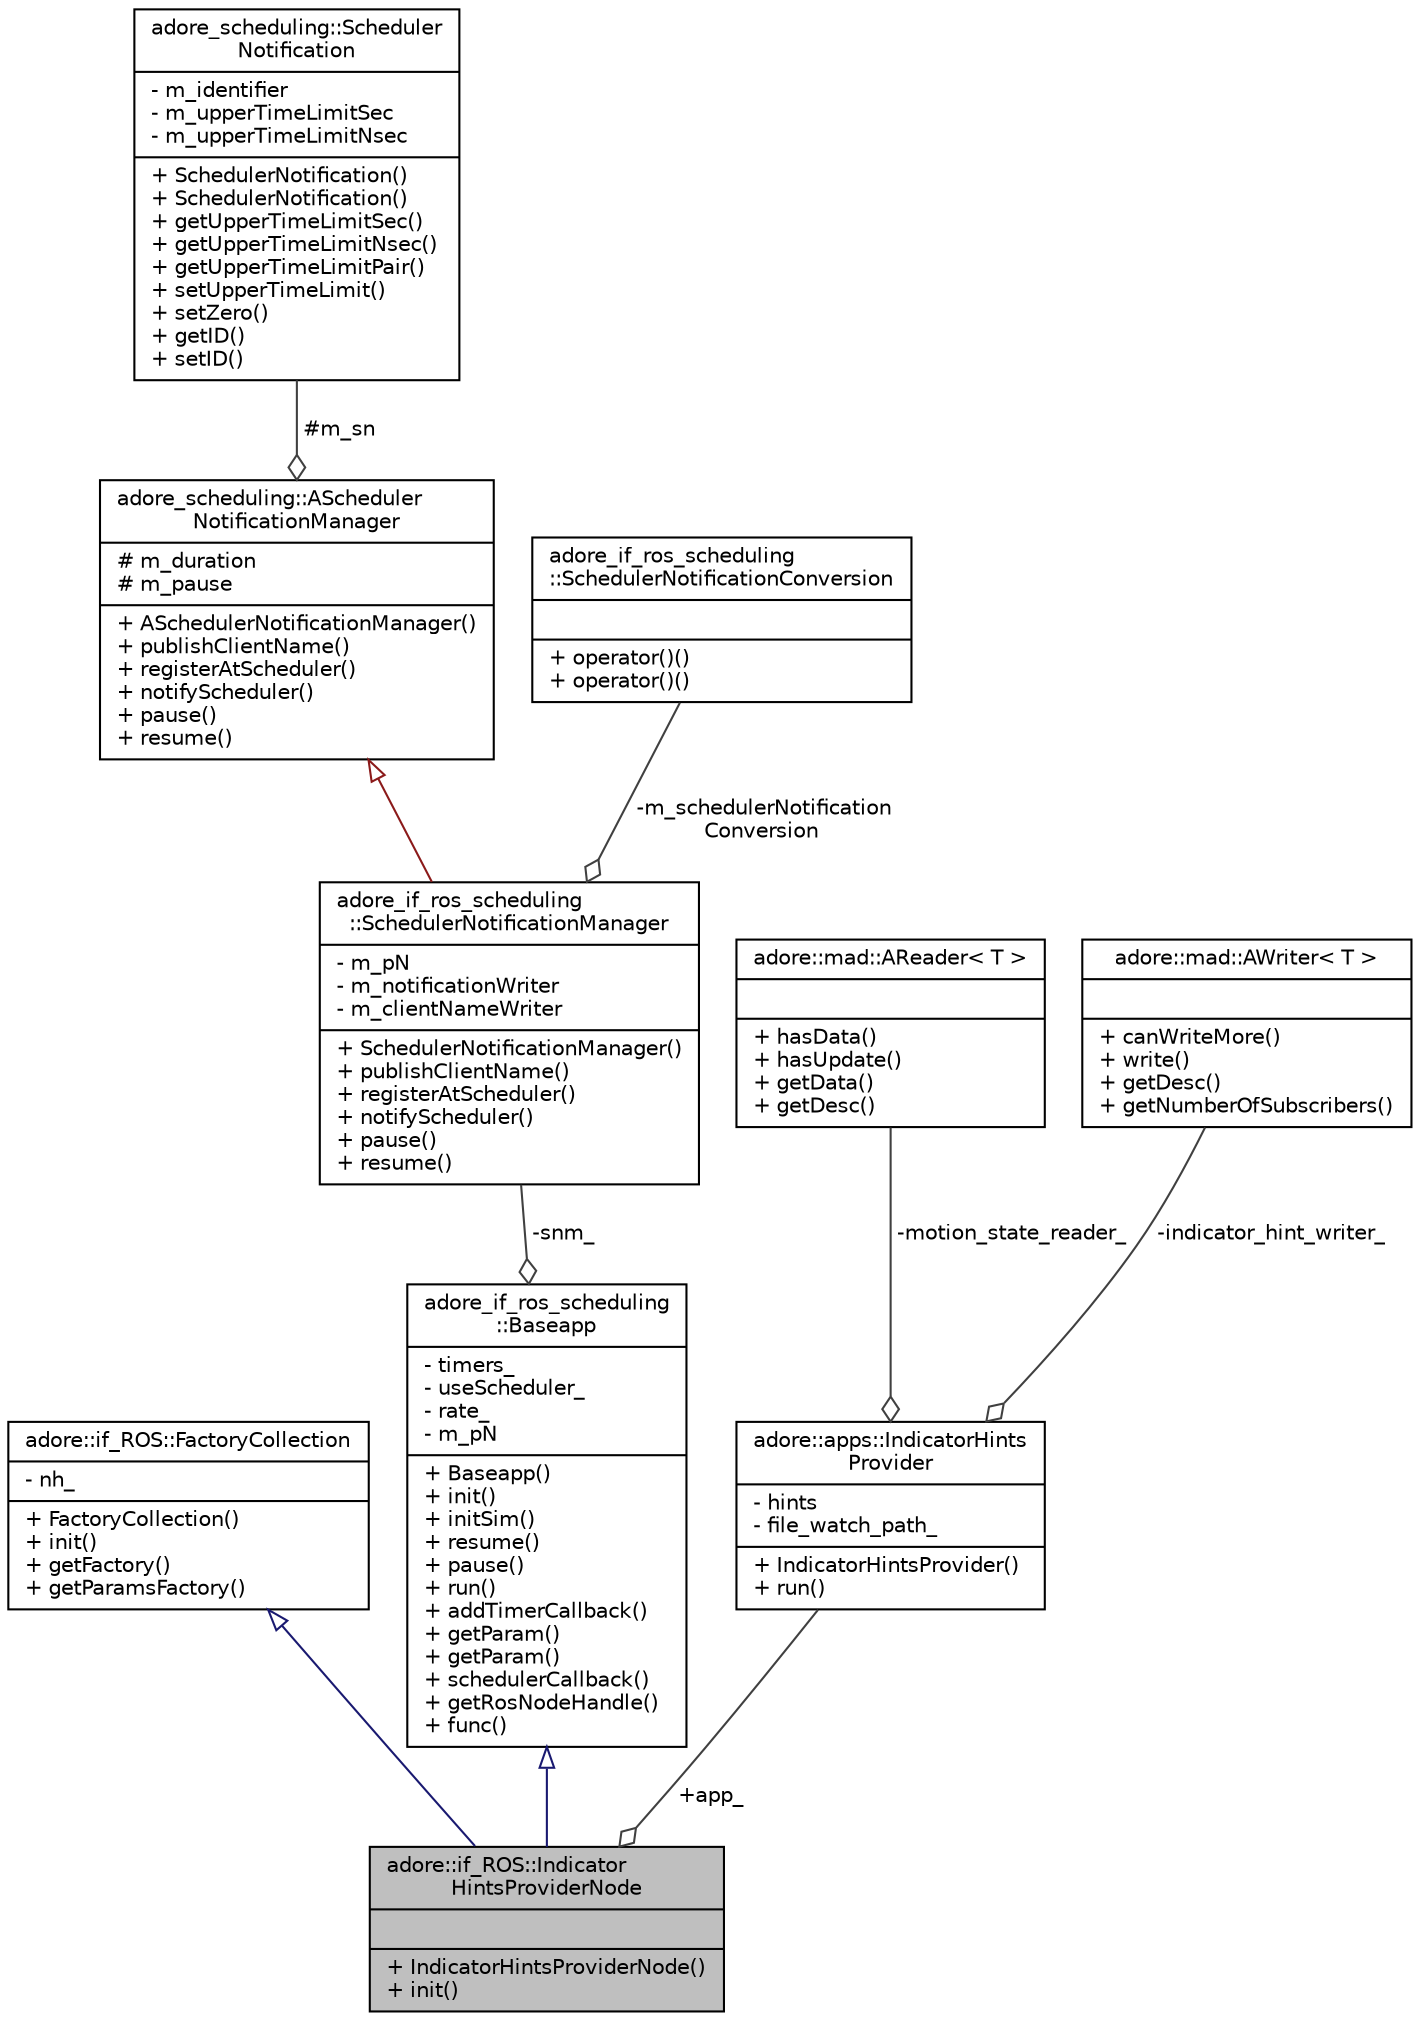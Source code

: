 digraph "adore::if_ROS::IndicatorHintsProviderNode"
{
 // LATEX_PDF_SIZE
  edge [fontname="Helvetica",fontsize="10",labelfontname="Helvetica",labelfontsize="10"];
  node [fontname="Helvetica",fontsize="10",shape=record];
  Node1 [label="{adore::if_ROS::Indicator\lHintsProviderNode\n||+ IndicatorHintsProviderNode()\l+ init()\l}",height=0.2,width=0.4,color="black", fillcolor="grey75", style="filled", fontcolor="black",tooltip=" "];
  Node2 -> Node1 [dir="back",color="midnightblue",fontsize="10",style="solid",arrowtail="onormal",fontname="Helvetica"];
  Node2 [label="{adore::if_ROS::FactoryCollection\n|- nh_\l|+ FactoryCollection()\l+ init()\l+ getFactory()\l+ getParamsFactory()\l}",height=0.2,width=0.4,color="black", fillcolor="white", style="filled",URL="$classadore_1_1if__ROS_1_1FactoryCollection.html",tooltip=" "];
  Node3 -> Node1 [dir="back",color="midnightblue",fontsize="10",style="solid",arrowtail="onormal",fontname="Helvetica"];
  Node3 [label="{adore_if_ros_scheduling\l::Baseapp\n|- timers_\l- useScheduler_\l- rate_\l- m_pN\l|+ Baseapp()\l+ init()\l+ initSim()\l+ resume()\l+ pause()\l+ run()\l+ addTimerCallback()\l+ getParam()\l+ getParam()\l+ schedulerCallback()\l+ getRosNodeHandle()\l+ func()\l}",height=0.2,width=0.4,color="black", fillcolor="white", style="filled",URL="$classadore__if__ros__scheduling_1_1Baseapp.html",tooltip=" "];
  Node4 -> Node3 [color="grey25",fontsize="10",style="solid",label=" -snm_" ,arrowhead="odiamond",fontname="Helvetica"];
  Node4 [label="{adore_if_ros_scheduling\l::SchedulerNotificationManager\n|- m_pN\l- m_notificationWriter\l- m_clientNameWriter\l|+ SchedulerNotificationManager()\l+ publishClientName()\l+ registerAtScheduler()\l+ notifyScheduler()\l+ pause()\l+ resume()\l}",height=0.2,width=0.4,color="black", fillcolor="white", style="filled",URL="$classadore__if__ros__scheduling_1_1SchedulerNotificationManager.html",tooltip=" "];
  Node5 -> Node4 [dir="back",color="firebrick4",fontsize="10",style="solid",arrowtail="onormal",fontname="Helvetica"];
  Node5 [label="{adore_scheduling::AScheduler\lNotificationManager\n|# m_duration\l# m_pause\l|+ ASchedulerNotificationManager()\l+ publishClientName()\l+ registerAtScheduler()\l+ notifyScheduler()\l+ pause()\l+ resume()\l}",height=0.2,width=0.4,color="black", fillcolor="white", style="filled",URL="$classadore__scheduling_1_1ASchedulerNotificationManager.html",tooltip=" "];
  Node6 -> Node5 [color="grey25",fontsize="10",style="solid",label=" #m_sn" ,arrowhead="odiamond",fontname="Helvetica"];
  Node6 [label="{adore_scheduling::Scheduler\lNotification\n|- m_identifier\l- m_upperTimeLimitSec\l- m_upperTimeLimitNsec\l|+ SchedulerNotification()\l+ SchedulerNotification()\l+ getUpperTimeLimitSec()\l+ getUpperTimeLimitNsec()\l+ getUpperTimeLimitPair()\l+ setUpperTimeLimit()\l+ setZero()\l+ getID()\l+ setID()\l}",height=0.2,width=0.4,color="black", fillcolor="white", style="filled",URL="$classadore__scheduling_1_1SchedulerNotification.html",tooltip=" "];
  Node7 -> Node4 [color="grey25",fontsize="10",style="solid",label=" -m_schedulerNotification\lConversion" ,arrowhead="odiamond",fontname="Helvetica"];
  Node7 [label="{adore_if_ros_scheduling\l::SchedulerNotificationConversion\n||+ operator()()\l+ operator()()\l}",height=0.2,width=0.4,color="black", fillcolor="white", style="filled",URL="$classadore__if__ros__scheduling_1_1SchedulerNotificationConversion.html",tooltip=" "];
  Node8 -> Node1 [color="grey25",fontsize="10",style="solid",label=" +app_" ,arrowhead="odiamond",fontname="Helvetica"];
  Node8 [label="{adore::apps::IndicatorHints\lProvider\n|- hints\l- file_watch_path_\l|+ IndicatorHintsProvider()\l+ run()\l}",height=0.2,width=0.4,color="black", fillcolor="white", style="filled",URL="$classadore_1_1apps_1_1IndicatorHintsProvider.html",tooltip="A node to gather indicator hint data and provide it e.g. for laneview computation or tactical decisio..."];
  Node9 -> Node8 [color="grey25",fontsize="10",style="solid",label=" -motion_state_reader_" ,arrowhead="odiamond",fontname="Helvetica"];
  Node9 [label="{adore::mad::AReader\< T \>\n||+ hasData()\l+ hasUpdate()\l+ getData()\l+ getDesc()\l}",height=0.2,width=0.4,color="black", fillcolor="white", style="filled",URL="$classadore_1_1mad_1_1AReader.html",tooltip=" "];
  Node10 -> Node8 [color="grey25",fontsize="10",style="solid",label=" -indicator_hint_writer_" ,arrowhead="odiamond",fontname="Helvetica"];
  Node10 [label="{adore::mad::AWriter\< T \>\n||+ canWriteMore()\l+ write()\l+ getDesc()\l+ getNumberOfSubscribers()\l}",height=0.2,width=0.4,color="black", fillcolor="white", style="filled",URL="$classadore_1_1mad_1_1AWriter.html",tooltip=" "];
}
